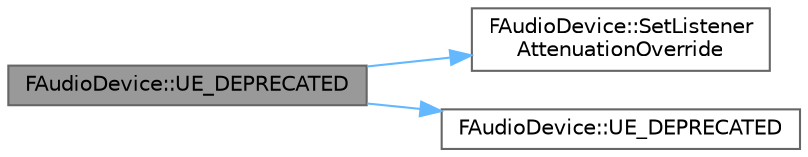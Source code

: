 digraph "FAudioDevice::UE_DEPRECATED"
{
 // INTERACTIVE_SVG=YES
 // LATEX_PDF_SIZE
  bgcolor="transparent";
  edge [fontname=Helvetica,fontsize=10,labelfontname=Helvetica,labelfontsize=10];
  node [fontname=Helvetica,fontsize=10,shape=box,height=0.2,width=0.4];
  rankdir="LR";
  Node1 [id="Node000001",label="FAudioDevice::UE_DEPRECATED",height=0.2,width=0.4,color="gray40", fillcolor="grey60", style="filled", fontcolor="black",tooltip="Sets an override for the listener to do attenuation calculations."];
  Node1 -> Node2 [id="edge1_Node000001_Node000002",color="steelblue1",style="solid",tooltip=" "];
  Node2 [id="Node000002",label="FAudioDevice::SetListener\lAttenuationOverride",height=0.2,width=0.4,color="grey40", fillcolor="white", style="filled",URL="$d7/db1/classFAudioDevice.html#ae0e586a9859d1d8c8dd3f1079940cf97",tooltip="Sets an override position for the specified listener to do attenuation calculations."];
  Node1 -> Node3 [id="edge2_Node000001_Node000003",color="steelblue1",style="solid",tooltip=" "];
  Node3 [id="Node000003",label="FAudioDevice::UE_DEPRECATED",height=0.2,width=0.4,color="grey40", fillcolor="white", style="filled",URL="$d7/db1/classFAudioDevice.html#a4c94067caaac092b6429a5cf6f81976b",tooltip="Stops any sound sources which are using the given buffer."];
}
